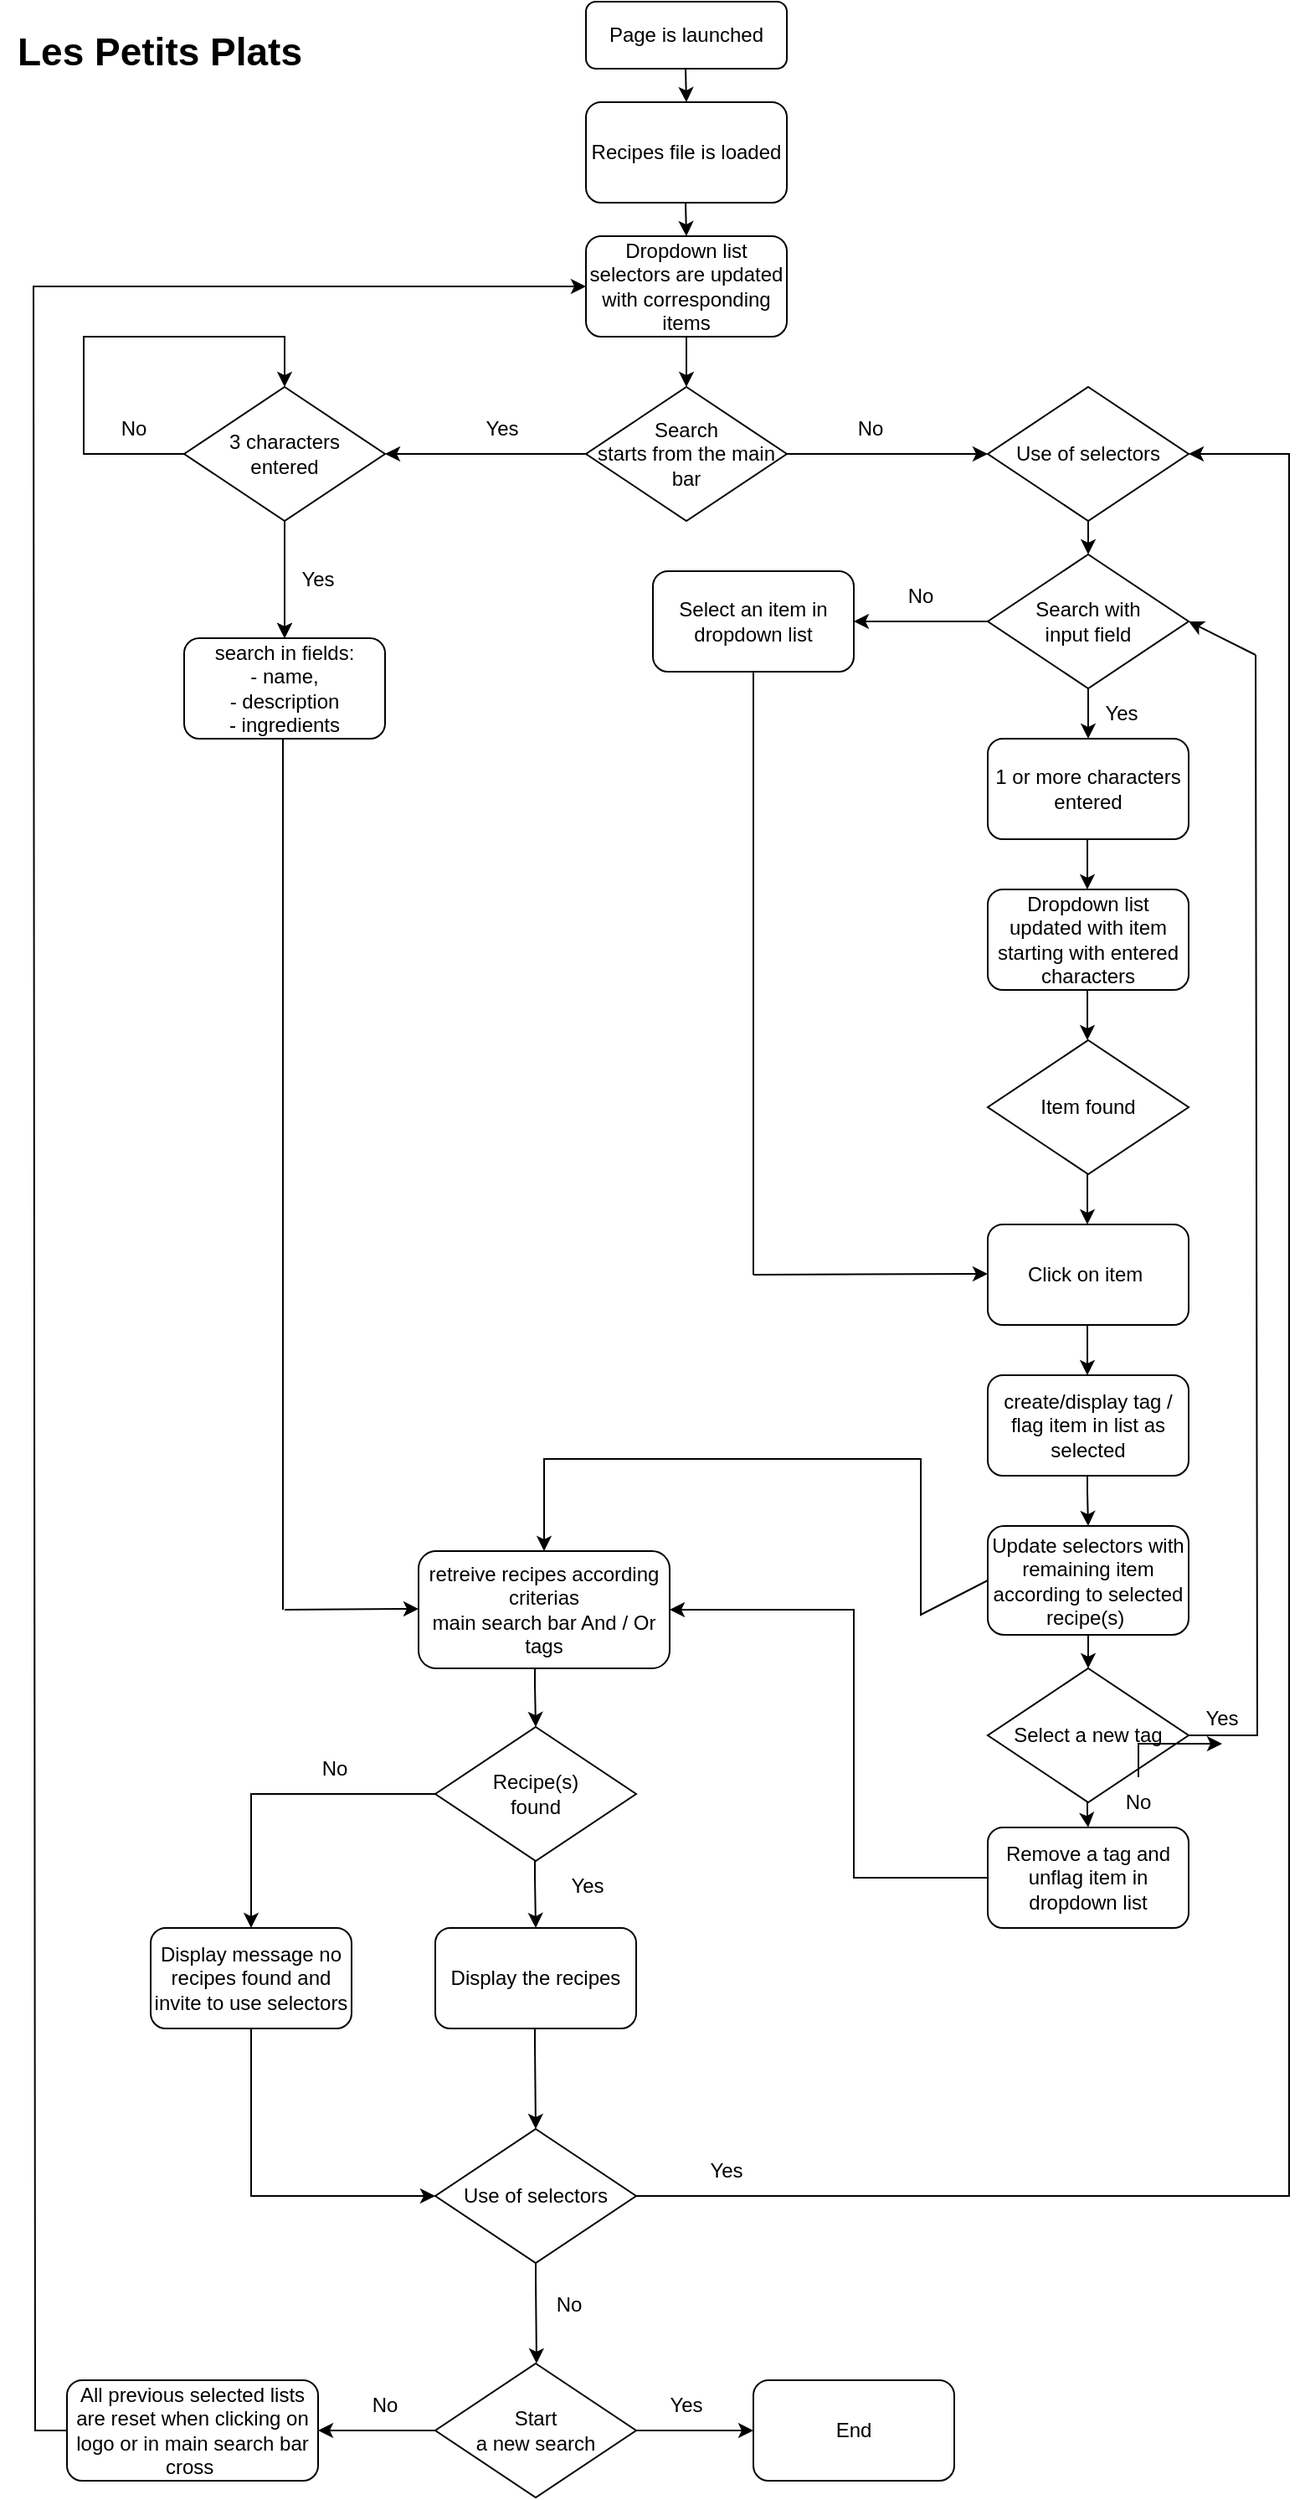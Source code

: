 <mxfile version="23.1.4" type="device">
  <diagram name="Page-1" id="yVhtfVa1jiW_yKxeGQw9">
    <mxGraphModel dx="1382" dy="1876" grid="1" gridSize="10" guides="1" tooltips="1" connect="1" arrows="1" fold="1" page="1" pageScale="1" pageWidth="827" pageHeight="1169" math="0" shadow="0">
      <root>
        <mxCell id="0" />
        <mxCell id="1" parent="0" />
        <mxCell id="LUY3sZnG4IFYLeTd67n9-1" value="Page is launched" style="rounded=1;whiteSpace=wrap;html=1;" parent="1" vertex="1">
          <mxGeometry x="369" y="-1160" width="120" height="40" as="geometry" />
        </mxCell>
        <mxCell id="LUY3sZnG4IFYLeTd67n9-2" value="Search &lt;br&gt;starts from the main &lt;br&gt;bar" style="rhombus;whiteSpace=wrap;html=1;" parent="1" vertex="1">
          <mxGeometry x="369" y="-930" width="120" height="80" as="geometry" />
        </mxCell>
        <mxCell id="LUY3sZnG4IFYLeTd67n9-3" value="" style="endArrow=classic;html=1;rounded=0;exitX=1;exitY=0.5;exitDx=0;exitDy=0;" parent="1" source="LUY3sZnG4IFYLeTd67n9-2" edge="1">
          <mxGeometry width="50" height="50" relative="1" as="geometry">
            <mxPoint x="549" y="-690" as="sourcePoint" />
            <mxPoint x="609" y="-890" as="targetPoint" />
            <Array as="points" />
          </mxGeometry>
        </mxCell>
        <mxCell id="LUY3sZnG4IFYLeTd67n9-4" value="" style="endArrow=classic;html=1;rounded=0;exitX=0;exitY=0.5;exitDx=0;exitDy=0;" parent="1" source="LUY3sZnG4IFYLeTd67n9-2" edge="1">
          <mxGeometry width="50" height="50" relative="1" as="geometry">
            <mxPoint x="189" y="-860" as="sourcePoint" />
            <mxPoint x="249" y="-890" as="targetPoint" />
            <Array as="points" />
          </mxGeometry>
        </mxCell>
        <mxCell id="LUY3sZnG4IFYLeTd67n9-6" value="" style="endArrow=classic;html=1;rounded=0;exitX=0.5;exitY=1;exitDx=0;exitDy=0;" parent="1" source="qcT07Mh3OJ80x9y92ZIz-56" edge="1">
          <mxGeometry width="50" height="50" relative="1" as="geometry">
            <mxPoint x="429" y="-990" as="sourcePoint" />
            <mxPoint x="429" y="-930" as="targetPoint" />
          </mxGeometry>
        </mxCell>
        <mxCell id="LUY3sZnG4IFYLeTd67n9-8" value="Yes" style="text;strokeColor=none;align=center;fillColor=none;html=1;verticalAlign=middle;whiteSpace=wrap;rounded=0;" parent="1" vertex="1">
          <mxGeometry x="289" y="-920" width="60" height="30" as="geometry" />
        </mxCell>
        <mxCell id="LUY3sZnG4IFYLeTd67n9-9" value="No" style="text;strokeColor=none;align=center;fillColor=none;html=1;verticalAlign=middle;whiteSpace=wrap;rounded=0;" parent="1" vertex="1">
          <mxGeometry x="509" y="-920" width="60" height="30" as="geometry" />
        </mxCell>
        <mxCell id="LUY3sZnG4IFYLeTd67n9-10" value="Recipe(s)&lt;br&gt;found" style="rhombus;whiteSpace=wrap;html=1;" parent="1" vertex="1">
          <mxGeometry x="279" y="-130" width="120" height="80" as="geometry" />
        </mxCell>
        <mxCell id="LUY3sZnG4IFYLeTd67n9-12" value="Display the recipes" style="rounded=1;whiteSpace=wrap;html=1;" parent="1" vertex="1">
          <mxGeometry x="279" y="-10" width="120" height="60" as="geometry" />
        </mxCell>
        <mxCell id="LUY3sZnG4IFYLeTd67n9-13" value="" style="endArrow=classic;html=1;rounded=0;exitX=0;exitY=0.5;exitDx=0;exitDy=0;entryX=1;entryY=0.5;entryDx=0;entryDy=0;" parent="1" source="qcT07Mh3OJ80x9y92ZIz-48" target="qcT07Mh3OJ80x9y92ZIz-36" edge="1">
          <mxGeometry width="50" height="50" relative="1" as="geometry">
            <mxPoint x="549" y="10" as="sourcePoint" />
            <mxPoint x="449" y="-200" as="targetPoint" />
            <Array as="points">
              <mxPoint x="529" y="-40" />
              <mxPoint x="529" y="-200" />
            </Array>
          </mxGeometry>
        </mxCell>
        <mxCell id="LUY3sZnG4IFYLeTd67n9-14" value="Yes" style="text;strokeColor=none;align=center;fillColor=none;html=1;verticalAlign=middle;whiteSpace=wrap;rounded=0;" parent="1" vertex="1">
          <mxGeometry x="719" y="-150" width="60" height="30" as="geometry" />
        </mxCell>
        <mxCell id="LUY3sZnG4IFYLeTd67n9-17" value="Use of selectors" style="rhombus;whiteSpace=wrap;html=1;" parent="1" vertex="1">
          <mxGeometry x="279" y="110" width="120" height="80" as="geometry" />
        </mxCell>
        <mxCell id="LUY3sZnG4IFYLeTd67n9-18" value="No" style="text;strokeColor=none;align=center;fillColor=none;html=1;verticalAlign=middle;whiteSpace=wrap;rounded=0;" parent="1" vertex="1">
          <mxGeometry x="189" y="-120" width="60" height="30" as="geometry" />
        </mxCell>
        <mxCell id="LUY3sZnG4IFYLeTd67n9-19" value="Use of selectors" style="rhombus;whiteSpace=wrap;html=1;" parent="1" vertex="1">
          <mxGeometry x="609" y="-930" width="120" height="80" as="geometry" />
        </mxCell>
        <mxCell id="LUY3sZnG4IFYLeTd67n9-20" value="1 or more characters entered" style="rounded=1;whiteSpace=wrap;html=1;" parent="1" vertex="1">
          <mxGeometry x="609" y="-720" width="120" height="60" as="geometry" />
        </mxCell>
        <mxCell id="LUY3sZnG4IFYLeTd67n9-21" value="Recipes file is loaded" style="rounded=1;whiteSpace=wrap;html=1;" parent="1" vertex="1">
          <mxGeometry x="369" y="-1100" width="120" height="60" as="geometry" />
        </mxCell>
        <mxCell id="LUY3sZnG4IFYLeTd67n9-22" value="search in fields:&lt;br&gt;- name, &lt;br&gt;- description&lt;br&gt;- ingredients" style="rounded=1;whiteSpace=wrap;html=1;" parent="1" vertex="1">
          <mxGeometry x="129" y="-780" width="120" height="60" as="geometry" />
        </mxCell>
        <mxCell id="LUY3sZnG4IFYLeTd67n9-23" value="" style="endArrow=classic;html=1;rounded=0;exitX=0.5;exitY=1;exitDx=0;exitDy=0;" parent="1" target="LUY3sZnG4IFYLeTd67n9-22" edge="1">
          <mxGeometry width="50" height="50" relative="1" as="geometry">
            <mxPoint x="189" y="-860" as="sourcePoint" />
            <mxPoint x="349" y="-720" as="targetPoint" />
          </mxGeometry>
        </mxCell>
        <mxCell id="LUY3sZnG4IFYLeTd67n9-24" value="Display message no recipes found and invite to use selectors" style="rounded=1;whiteSpace=wrap;html=1;" parent="1" vertex="1">
          <mxGeometry x="109" y="-10" width="120" height="60" as="geometry" />
        </mxCell>
        <mxCell id="LUY3sZnG4IFYLeTd67n9-25" value="" style="endArrow=classic;html=1;rounded=0;exitX=0.5;exitY=1;exitDx=0;exitDy=0;entryX=0;entryY=0.5;entryDx=0;entryDy=0;" parent="1" source="LUY3sZnG4IFYLeTd67n9-24" target="LUY3sZnG4IFYLeTd67n9-17" edge="1">
          <mxGeometry width="50" height="50" relative="1" as="geometry">
            <mxPoint x="279" y="60" as="sourcePoint" />
            <mxPoint x="159" y="120" as="targetPoint" />
            <Array as="points">
              <mxPoint x="169" y="150" />
            </Array>
          </mxGeometry>
        </mxCell>
        <mxCell id="LUY3sZnG4IFYLeTd67n9-27" value="" style="endArrow=classic;html=1;rounded=0;exitX=0.5;exitY=1;exitDx=0;exitDy=0;entryX=0.5;entryY=0;entryDx=0;entryDy=0;" parent="1" target="LUY3sZnG4IFYLeTd67n9-24" edge="1">
          <mxGeometry width="50" height="50" relative="1" as="geometry">
            <mxPoint x="279" y="-90" as="sourcePoint" />
            <mxPoint x="164" y="-90" as="targetPoint" />
            <Array as="points">
              <mxPoint x="169" y="-90" />
            </Array>
          </mxGeometry>
        </mxCell>
        <mxCell id="qcT07Mh3OJ80x9y92ZIz-5" value="" style="endArrow=classic;html=1;rounded=0;exitX=0.5;exitY=1;exitDx=0;exitDy=0;" parent="1" source="LUY3sZnG4IFYLeTd67n9-19" edge="1">
          <mxGeometry width="50" height="50" relative="1" as="geometry">
            <mxPoint x="369" y="-680" as="sourcePoint" />
            <mxPoint x="669" y="-830" as="targetPoint" />
          </mxGeometry>
        </mxCell>
        <mxCell id="qcT07Mh3OJ80x9y92ZIz-7" value="Search with &lt;br&gt;input field" style="rhombus;whiteSpace=wrap;html=1;" parent="1" vertex="1">
          <mxGeometry x="609" y="-830" width="120" height="80" as="geometry" />
        </mxCell>
        <mxCell id="qcT07Mh3OJ80x9y92ZIz-8" value="" style="endArrow=classic;html=1;rounded=0;exitX=0.5;exitY=1;exitDx=0;exitDy=0;" parent="1" source="qcT07Mh3OJ80x9y92ZIz-7" edge="1">
          <mxGeometry width="50" height="50" relative="1" as="geometry">
            <mxPoint x="679" y="-860" as="sourcePoint" />
            <mxPoint x="669" y="-720" as="targetPoint" />
            <Array as="points">
              <mxPoint x="669" y="-740" />
            </Array>
          </mxGeometry>
        </mxCell>
        <mxCell id="qcT07Mh3OJ80x9y92ZIz-9" value="Dropdown list updated with item starting with entered characters" style="rounded=1;whiteSpace=wrap;html=1;" parent="1" vertex="1">
          <mxGeometry x="609" y="-630" width="120" height="60" as="geometry" />
        </mxCell>
        <mxCell id="qcT07Mh3OJ80x9y92ZIz-10" value="Item found" style="rhombus;whiteSpace=wrap;html=1;" parent="1" vertex="1">
          <mxGeometry x="609" y="-540" width="120" height="80" as="geometry" />
        </mxCell>
        <mxCell id="qcT07Mh3OJ80x9y92ZIz-11" value="" style="endArrow=classic;html=1;rounded=0;exitX=0.5;exitY=1;exitDx=0;exitDy=0;" parent="1" edge="1">
          <mxGeometry width="50" height="50" relative="1" as="geometry">
            <mxPoint x="668.5" y="-660" as="sourcePoint" />
            <mxPoint x="668.5" y="-630" as="targetPoint" />
            <Array as="points">
              <mxPoint x="668.5" y="-650" />
            </Array>
          </mxGeometry>
        </mxCell>
        <mxCell id="qcT07Mh3OJ80x9y92ZIz-12" value="Click on item&amp;nbsp;" style="rounded=1;whiteSpace=wrap;html=1;" parent="1" vertex="1">
          <mxGeometry x="609" y="-430" width="120" height="60" as="geometry" />
        </mxCell>
        <mxCell id="qcT07Mh3OJ80x9y92ZIz-13" value="Yes" style="text;strokeColor=none;align=center;fillColor=none;html=1;verticalAlign=middle;whiteSpace=wrap;rounded=0;" parent="1" vertex="1">
          <mxGeometry x="659" y="-750" width="60" height="30" as="geometry" />
        </mxCell>
        <mxCell id="qcT07Mh3OJ80x9y92ZIz-14" value="" style="endArrow=classic;html=1;rounded=0;exitX=0;exitY=0.5;exitDx=0;exitDy=0;" parent="1" edge="1">
          <mxGeometry width="50" height="50" relative="1" as="geometry">
            <mxPoint x="609" y="-790" as="sourcePoint" />
            <mxPoint x="529" y="-790" as="targetPoint" />
            <Array as="points" />
          </mxGeometry>
        </mxCell>
        <mxCell id="qcT07Mh3OJ80x9y92ZIz-15" value="No" style="text;strokeColor=none;align=center;fillColor=none;html=1;verticalAlign=middle;whiteSpace=wrap;rounded=0;" parent="1" vertex="1">
          <mxGeometry x="539" y="-820" width="60" height="30" as="geometry" />
        </mxCell>
        <mxCell id="qcT07Mh3OJ80x9y92ZIz-17" value="Select an item in dropdown list" style="rounded=1;whiteSpace=wrap;html=1;" parent="1" vertex="1">
          <mxGeometry x="409" y="-820" width="120" height="60" as="geometry" />
        </mxCell>
        <mxCell id="qcT07Mh3OJ80x9y92ZIz-18" value="" style="endArrow=classic;html=1;rounded=0;exitX=0.5;exitY=1;exitDx=0;exitDy=0;" parent="1" edge="1">
          <mxGeometry width="50" height="50" relative="1" as="geometry">
            <mxPoint x="668.5" y="-570" as="sourcePoint" />
            <mxPoint x="668.5" y="-540" as="targetPoint" />
            <Array as="points">
              <mxPoint x="668.5" y="-560" />
            </Array>
          </mxGeometry>
        </mxCell>
        <mxCell id="qcT07Mh3OJ80x9y92ZIz-19" value="" style="endArrow=none;html=1;rounded=0;" parent="1" edge="1">
          <mxGeometry width="50" height="50" relative="1" as="geometry">
            <mxPoint x="469" y="-400" as="sourcePoint" />
            <mxPoint x="469" y="-760" as="targetPoint" />
          </mxGeometry>
        </mxCell>
        <mxCell id="qcT07Mh3OJ80x9y92ZIz-20" value="" style="endArrow=classic;html=1;rounded=0;" parent="1" edge="1">
          <mxGeometry width="50" height="50" relative="1" as="geometry">
            <mxPoint x="469" y="-400" as="sourcePoint" />
            <mxPoint x="609" y="-400.5" as="targetPoint" />
            <Array as="points" />
          </mxGeometry>
        </mxCell>
        <mxCell id="qcT07Mh3OJ80x9y92ZIz-21" value="" style="endArrow=classic;html=1;rounded=0;exitX=0.5;exitY=1;exitDx=0;exitDy=0;" parent="1" edge="1">
          <mxGeometry width="50" height="50" relative="1" as="geometry">
            <mxPoint x="668.5" y="-460" as="sourcePoint" />
            <mxPoint x="668.5" y="-430" as="targetPoint" />
            <Array as="points">
              <mxPoint x="668.5" y="-450" />
            </Array>
          </mxGeometry>
        </mxCell>
        <mxCell id="qcT07Mh3OJ80x9y92ZIz-23" value="create/display tag /&lt;br&gt;flag item in list as selected" style="rounded=1;whiteSpace=wrap;html=1;" parent="1" vertex="1">
          <mxGeometry x="609" y="-340" width="120" height="60" as="geometry" />
        </mxCell>
        <mxCell id="qcT07Mh3OJ80x9y92ZIz-24" value="" style="endArrow=classic;html=1;rounded=0;exitX=0.5;exitY=1;exitDx=0;exitDy=0;" parent="1" edge="1">
          <mxGeometry width="50" height="50" relative="1" as="geometry">
            <mxPoint x="668.5" y="-370" as="sourcePoint" />
            <mxPoint x="668.5" y="-340" as="targetPoint" />
            <Array as="points">
              <mxPoint x="668.5" y="-360" />
            </Array>
          </mxGeometry>
        </mxCell>
        <mxCell id="qcT07Mh3OJ80x9y92ZIz-27" value="Select a new tag" style="rhombus;whiteSpace=wrap;html=1;" parent="1" vertex="1">
          <mxGeometry x="609" y="-165" width="120" height="80" as="geometry" />
        </mxCell>
        <mxCell id="qcT07Mh3OJ80x9y92ZIz-28" value="" style="endArrow=classic;html=1;rounded=0;entryX=1;entryY=0.5;entryDx=0;entryDy=0;" parent="1" target="qcT07Mh3OJ80x9y92ZIz-7" edge="1">
          <mxGeometry width="50" height="50" relative="1" as="geometry">
            <mxPoint x="769" y="-770" as="sourcePoint" />
            <mxPoint x="769" y="-770" as="targetPoint" />
            <Array as="points" />
          </mxGeometry>
        </mxCell>
        <mxCell id="qcT07Mh3OJ80x9y92ZIz-30" value="" style="endArrow=none;html=1;rounded=0;exitX=1;exitY=0.5;exitDx=0;exitDy=0;" parent="1" edge="1" source="qcT07Mh3OJ80x9y92ZIz-27">
          <mxGeometry width="50" height="50" relative="1" as="geometry">
            <mxPoint x="769" y="-120" as="sourcePoint" />
            <mxPoint x="769" y="-770" as="targetPoint" />
            <Array as="points">
              <mxPoint x="770" y="-125" />
            </Array>
          </mxGeometry>
        </mxCell>
        <mxCell id="qcT07Mh3OJ80x9y92ZIz-31" value="" style="endArrow=classic;html=1;rounded=0;exitX=0.5;exitY=1;exitDx=0;exitDy=0;" parent="1" edge="1">
          <mxGeometry width="50" height="50" relative="1" as="geometry">
            <mxPoint x="668.5" y="-280" as="sourcePoint" />
            <mxPoint x="669" y="-250" as="targetPoint" />
            <Array as="points">
              <mxPoint x="668.5" y="-270" />
            </Array>
          </mxGeometry>
        </mxCell>
        <mxCell id="qcT07Mh3OJ80x9y92ZIz-33" value="" style="endArrow=classic;html=1;rounded=0;" parent="1" edge="1">
          <mxGeometry width="50" height="50" relative="1" as="geometry">
            <mxPoint x="189" y="-200" as="sourcePoint" />
            <mxPoint x="269" y="-200.5" as="targetPoint" />
            <Array as="points">
              <mxPoint x="259" y="-200.5" />
            </Array>
          </mxGeometry>
        </mxCell>
        <mxCell id="eHHMZJ-YNDrtGn9R5DxM-10" value="" style="edgeStyle=orthogonalEdgeStyle;rounded=0;orthogonalLoop=1;jettySize=auto;html=1;" edge="1" parent="1" source="qcT07Mh3OJ80x9y92ZIz-34" target="LUY3sZnG4IFYLeTd67n9-14">
          <mxGeometry relative="1" as="geometry" />
        </mxCell>
        <mxCell id="qcT07Mh3OJ80x9y92ZIz-34" value="No" style="text;strokeColor=none;align=center;fillColor=none;html=1;verticalAlign=middle;whiteSpace=wrap;rounded=0;" parent="1" vertex="1">
          <mxGeometry x="669" y="-100" width="60" height="30" as="geometry" />
        </mxCell>
        <mxCell id="qcT07Mh3OJ80x9y92ZIz-47" value="" style="edgeStyle=orthogonalEdgeStyle;rounded=0;orthogonalLoop=1;jettySize=auto;html=1;" parent="1" source="qcT07Mh3OJ80x9y92ZIz-35" edge="1">
          <mxGeometry relative="1" as="geometry">
            <mxPoint x="669" y="-165" as="targetPoint" />
          </mxGeometry>
        </mxCell>
        <mxCell id="qcT07Mh3OJ80x9y92ZIz-35" value="Update selectors with remaining item according to selected recipe(s)&amp;nbsp;" style="rounded=1;whiteSpace=wrap;html=1;" parent="1" vertex="1">
          <mxGeometry x="609" y="-250" width="120" height="65" as="geometry" />
        </mxCell>
        <mxCell id="qcT07Mh3OJ80x9y92ZIz-36" value="retreive recipes according criterias&lt;br&gt;main search bar And / Or tags" style="rounded=1;whiteSpace=wrap;html=1;" parent="1" vertex="1">
          <mxGeometry x="269" y="-235" width="150" height="70" as="geometry" />
        </mxCell>
        <mxCell id="qcT07Mh3OJ80x9y92ZIz-37" value="Yes" style="text;strokeColor=none;align=center;fillColor=none;html=1;verticalAlign=middle;whiteSpace=wrap;rounded=0;" parent="1" vertex="1">
          <mxGeometry x="423" y="120" width="60" height="30" as="geometry" />
        </mxCell>
        <mxCell id="qcT07Mh3OJ80x9y92ZIz-38" value="" style="endArrow=classic;html=1;rounded=0;exitX=1;exitY=0.5;exitDx=0;exitDy=0;" parent="1" source="LUY3sZnG4IFYLeTd67n9-17" edge="1">
          <mxGeometry width="50" height="50" relative="1" as="geometry">
            <mxPoint x="789" y="121" as="sourcePoint" />
            <mxPoint x="729" y="-890" as="targetPoint" />
            <Array as="points">
              <mxPoint x="789" y="150" />
              <mxPoint x="789" y="-890" />
            </Array>
          </mxGeometry>
        </mxCell>
        <mxCell id="qcT07Mh3OJ80x9y92ZIz-40" value="" style="endArrow=none;html=1;rounded=0;" parent="1" edge="1">
          <mxGeometry width="50" height="50" relative="1" as="geometry">
            <mxPoint x="188" y="-200" as="sourcePoint" />
            <mxPoint x="188" y="-720" as="targetPoint" />
          </mxGeometry>
        </mxCell>
        <mxCell id="qcT07Mh3OJ80x9y92ZIz-42" value="" style="endArrow=classic;html=1;rounded=0;exitX=0.5;exitY=1;exitDx=0;exitDy=0;" parent="1" edge="1">
          <mxGeometry width="50" height="50" relative="1" as="geometry">
            <mxPoint x="668.5" y="-85" as="sourcePoint" />
            <mxPoint x="669" y="-70" as="targetPoint" />
            <Array as="points">
              <mxPoint x="668.5" y="-75" />
            </Array>
          </mxGeometry>
        </mxCell>
        <mxCell id="qcT07Mh3OJ80x9y92ZIz-46" value="" style="endArrow=classic;html=1;rounded=0;exitX=0.5;exitY=1;exitDx=0;exitDy=0;entryX=0.5;entryY=0;entryDx=0;entryDy=0;entryPerimeter=0;" parent="1" target="LUY3sZnG4IFYLeTd67n9-10" edge="1">
          <mxGeometry width="50" height="50" relative="1" as="geometry">
            <mxPoint x="338.5" y="-165" as="sourcePoint" />
            <mxPoint x="339" y="-135" as="targetPoint" />
            <Array as="points">
              <mxPoint x="338.5" y="-155" />
            </Array>
          </mxGeometry>
        </mxCell>
        <mxCell id="qcT07Mh3OJ80x9y92ZIz-48" value="Remove a tag and unflag item in dropdown list" style="rounded=1;whiteSpace=wrap;html=1;" parent="1" vertex="1">
          <mxGeometry x="609" y="-70" width="120" height="60" as="geometry" />
        </mxCell>
        <mxCell id="qcT07Mh3OJ80x9y92ZIz-49" value="" style="endArrow=classic;html=1;rounded=0;exitX=0;exitY=0.5;exitDx=0;exitDy=0;entryX=0.5;entryY=0;entryDx=0;entryDy=0;" parent="1" source="qcT07Mh3OJ80x9y92ZIz-35" target="qcT07Mh3OJ80x9y92ZIz-36" edge="1">
          <mxGeometry width="50" height="50" relative="1" as="geometry">
            <mxPoint x="509" y="-290" as="sourcePoint" />
            <mxPoint x="349" y="-240" as="targetPoint" />
            <Array as="points">
              <mxPoint x="569" y="-197" />
              <mxPoint x="569" y="-290" />
              <mxPoint x="399" y="-290" />
              <mxPoint x="344" y="-290" />
              <mxPoint x="344" y="-260" />
            </Array>
          </mxGeometry>
        </mxCell>
        <mxCell id="qcT07Mh3OJ80x9y92ZIz-51" value="" style="endArrow=classic;html=1;rounded=0;exitX=0.5;exitY=1;exitDx=0;exitDy=0;entryX=0.5;entryY=0;entryDx=0;entryDy=0;" parent="1" target="LUY3sZnG4IFYLeTd67n9-12" edge="1">
          <mxGeometry width="50" height="50" relative="1" as="geometry">
            <mxPoint x="338.5" y="-50" as="sourcePoint" />
            <mxPoint x="339" y="-15" as="targetPoint" />
            <Array as="points">
              <mxPoint x="338.5" y="-40" />
            </Array>
          </mxGeometry>
        </mxCell>
        <mxCell id="qcT07Mh3OJ80x9y92ZIz-53" value="" style="endArrow=classic;html=1;rounded=0;exitX=0.5;exitY=1;exitDx=0;exitDy=0;entryX=0.5;entryY=0;entryDx=0;entryDy=0;" parent="1" target="LUY3sZnG4IFYLeTd67n9-17" edge="1">
          <mxGeometry width="50" height="50" relative="1" as="geometry">
            <mxPoint x="338.5" y="50" as="sourcePoint" />
            <mxPoint x="339" y="100" as="targetPoint" />
            <Array as="points">
              <mxPoint x="338.5" y="60" />
            </Array>
          </mxGeometry>
        </mxCell>
        <mxCell id="qcT07Mh3OJ80x9y92ZIz-54" value="" style="endArrow=classic;html=1;rounded=0;exitX=0.5;exitY=1;exitDx=0;exitDy=0;" parent="1" edge="1">
          <mxGeometry width="50" height="50" relative="1" as="geometry">
            <mxPoint x="428.5" y="-1120" as="sourcePoint" />
            <mxPoint x="429" y="-1100" as="targetPoint" />
          </mxGeometry>
        </mxCell>
        <mxCell id="qcT07Mh3OJ80x9y92ZIz-56" value="Dropdown list selectors are updated with corresponding items" style="rounded=1;whiteSpace=wrap;html=1;" parent="1" vertex="1">
          <mxGeometry x="369" y="-1020" width="120" height="60" as="geometry" />
        </mxCell>
        <mxCell id="qcT07Mh3OJ80x9y92ZIz-57" value="" style="endArrow=classic;html=1;rounded=0;exitX=0.5;exitY=1;exitDx=0;exitDy=0;" parent="1" edge="1">
          <mxGeometry width="50" height="50" relative="1" as="geometry">
            <mxPoint x="428.5" y="-1040" as="sourcePoint" />
            <mxPoint x="429" y="-1020" as="targetPoint" />
          </mxGeometry>
        </mxCell>
        <mxCell id="qcT07Mh3OJ80x9y92ZIz-58" value="" style="endArrow=classic;html=1;rounded=0;exitX=0.5;exitY=1;exitDx=0;exitDy=0;entryX=0.5;entryY=0;entryDx=0;entryDy=0;" parent="1" edge="1">
          <mxGeometry width="50" height="50" relative="1" as="geometry">
            <mxPoint x="339" y="190" as="sourcePoint" />
            <mxPoint x="339.5" y="250" as="targetPoint" />
            <Array as="points">
              <mxPoint x="339" y="200" />
            </Array>
          </mxGeometry>
        </mxCell>
        <mxCell id="qcT07Mh3OJ80x9y92ZIz-59" value="No" style="text;strokeColor=none;align=center;fillColor=none;html=1;verticalAlign=middle;whiteSpace=wrap;rounded=0;" parent="1" vertex="1">
          <mxGeometry x="329" y="200" width="60" height="30" as="geometry" />
        </mxCell>
        <mxCell id="qcT07Mh3OJ80x9y92ZIz-60" value="Start &lt;br&gt;a new search" style="rhombus;whiteSpace=wrap;html=1;" parent="1" vertex="1">
          <mxGeometry x="279" y="250" width="120" height="80" as="geometry" />
        </mxCell>
        <mxCell id="qcT07Mh3OJ80x9y92ZIz-61" value="All previous selected lists are reset when clicking on logo or in main search bar cross&amp;nbsp;" style="rounded=1;whiteSpace=wrap;html=1;" parent="1" vertex="1">
          <mxGeometry x="59" y="260" width="150" height="60" as="geometry" />
        </mxCell>
        <mxCell id="qcT07Mh3OJ80x9y92ZIz-62" value="" style="endArrow=classic;html=1;rounded=0;exitX=0;exitY=0.5;exitDx=0;exitDy=0;entryX=1;entryY=0.5;entryDx=0;entryDy=0;" parent="1" source="qcT07Mh3OJ80x9y92ZIz-60" target="qcT07Mh3OJ80x9y92ZIz-61" edge="1">
          <mxGeometry width="50" height="50" relative="1" as="geometry">
            <mxPoint x="189" y="370" as="sourcePoint" />
            <mxPoint x="239" y="320" as="targetPoint" />
          </mxGeometry>
        </mxCell>
        <mxCell id="qcT07Mh3OJ80x9y92ZIz-63" value="" style="endArrow=classic;html=1;rounded=0;" parent="1" target="qcT07Mh3OJ80x9y92ZIz-64" edge="1">
          <mxGeometry width="50" height="50" relative="1" as="geometry">
            <mxPoint x="399" y="290" as="sourcePoint" />
            <mxPoint x="459" y="290" as="targetPoint" />
          </mxGeometry>
        </mxCell>
        <mxCell id="qcT07Mh3OJ80x9y92ZIz-64" value="End" style="rounded=1;whiteSpace=wrap;html=1;" parent="1" vertex="1">
          <mxGeometry x="469" y="260" width="120" height="60" as="geometry" />
        </mxCell>
        <mxCell id="qcT07Mh3OJ80x9y92ZIz-65" value="Yes" style="text;strokeColor=none;align=center;fillColor=none;html=1;verticalAlign=middle;whiteSpace=wrap;rounded=0;" parent="1" vertex="1">
          <mxGeometry x="399" y="260" width="60" height="30" as="geometry" />
        </mxCell>
        <mxCell id="qcT07Mh3OJ80x9y92ZIz-66" value="No" style="text;strokeColor=none;align=center;fillColor=none;html=1;verticalAlign=middle;whiteSpace=wrap;rounded=0;" parent="1" vertex="1">
          <mxGeometry x="219" y="260" width="60" height="30" as="geometry" />
        </mxCell>
        <mxCell id="qcT07Mh3OJ80x9y92ZIz-67" value="" style="endArrow=classic;html=1;rounded=0;entryX=0;entryY=0.5;entryDx=0;entryDy=0;exitX=0;exitY=0.5;exitDx=0;exitDy=0;" parent="1" target="qcT07Mh3OJ80x9y92ZIz-56" edge="1" source="qcT07Mh3OJ80x9y92ZIz-61">
          <mxGeometry width="50" height="50" relative="1" as="geometry">
            <mxPoint x="59" y="320" as="sourcePoint" />
            <mxPoint x="49" y="-750" as="targetPoint" />
            <Array as="points">
              <mxPoint x="40" y="290" />
              <mxPoint x="39" y="-990" />
            </Array>
          </mxGeometry>
        </mxCell>
        <mxCell id="eHHMZJ-YNDrtGn9R5DxM-2" value="" style="edgeStyle=orthogonalEdgeStyle;rounded=0;orthogonalLoop=1;jettySize=auto;html=1;" edge="1" parent="1" source="eHHMZJ-YNDrtGn9R5DxM-1" target="LUY3sZnG4IFYLeTd67n9-22">
          <mxGeometry relative="1" as="geometry" />
        </mxCell>
        <mxCell id="eHHMZJ-YNDrtGn9R5DxM-1" value="3 characters &lt;br&gt;entered" style="rhombus;whiteSpace=wrap;html=1;" vertex="1" parent="1">
          <mxGeometry x="129" y="-930" width="120" height="80" as="geometry" />
        </mxCell>
        <mxCell id="eHHMZJ-YNDrtGn9R5DxM-3" value="" style="endArrow=classic;html=1;rounded=0;entryX=0.5;entryY=0;entryDx=0;entryDy=0;" edge="1" parent="1" target="eHHMZJ-YNDrtGn9R5DxM-1">
          <mxGeometry width="50" height="50" relative="1" as="geometry">
            <mxPoint x="129" y="-890" as="sourcePoint" />
            <mxPoint x="179" y="-940" as="targetPoint" />
            <Array as="points">
              <mxPoint x="69" y="-890" />
              <mxPoint x="69" y="-960" />
              <mxPoint x="189" y="-960" />
            </Array>
          </mxGeometry>
        </mxCell>
        <mxCell id="eHHMZJ-YNDrtGn9R5DxM-4" value="No" style="text;strokeColor=none;align=center;fillColor=none;html=1;verticalAlign=middle;whiteSpace=wrap;rounded=0;" vertex="1" parent="1">
          <mxGeometry x="69" y="-920" width="60" height="30" as="geometry" />
        </mxCell>
        <mxCell id="eHHMZJ-YNDrtGn9R5DxM-5" value="Yes" style="text;strokeColor=none;align=center;fillColor=none;html=1;verticalAlign=middle;whiteSpace=wrap;rounded=0;" vertex="1" parent="1">
          <mxGeometry x="179" y="-830" width="60" height="30" as="geometry" />
        </mxCell>
        <mxCell id="eHHMZJ-YNDrtGn9R5DxM-6" value="Yes" style="text;strokeColor=none;align=center;fillColor=none;html=1;verticalAlign=middle;whiteSpace=wrap;rounded=0;" vertex="1" parent="1">
          <mxGeometry x="340" y="-50" width="60" height="30" as="geometry" />
        </mxCell>
        <mxCell id="eHHMZJ-YNDrtGn9R5DxM-7" value="&lt;b&gt;&lt;font style=&quot;font-size: 23px;&quot;&gt;Les Petits Plats&lt;/font&gt;&lt;/b&gt;" style="text;html=1;align=center;verticalAlign=middle;resizable=0;points=[];autosize=1;strokeColor=none;fillColor=none;" vertex="1" parent="1">
          <mxGeometry x="19" y="-1150" width="190" height="40" as="geometry" />
        </mxCell>
      </root>
    </mxGraphModel>
  </diagram>
</mxfile>
